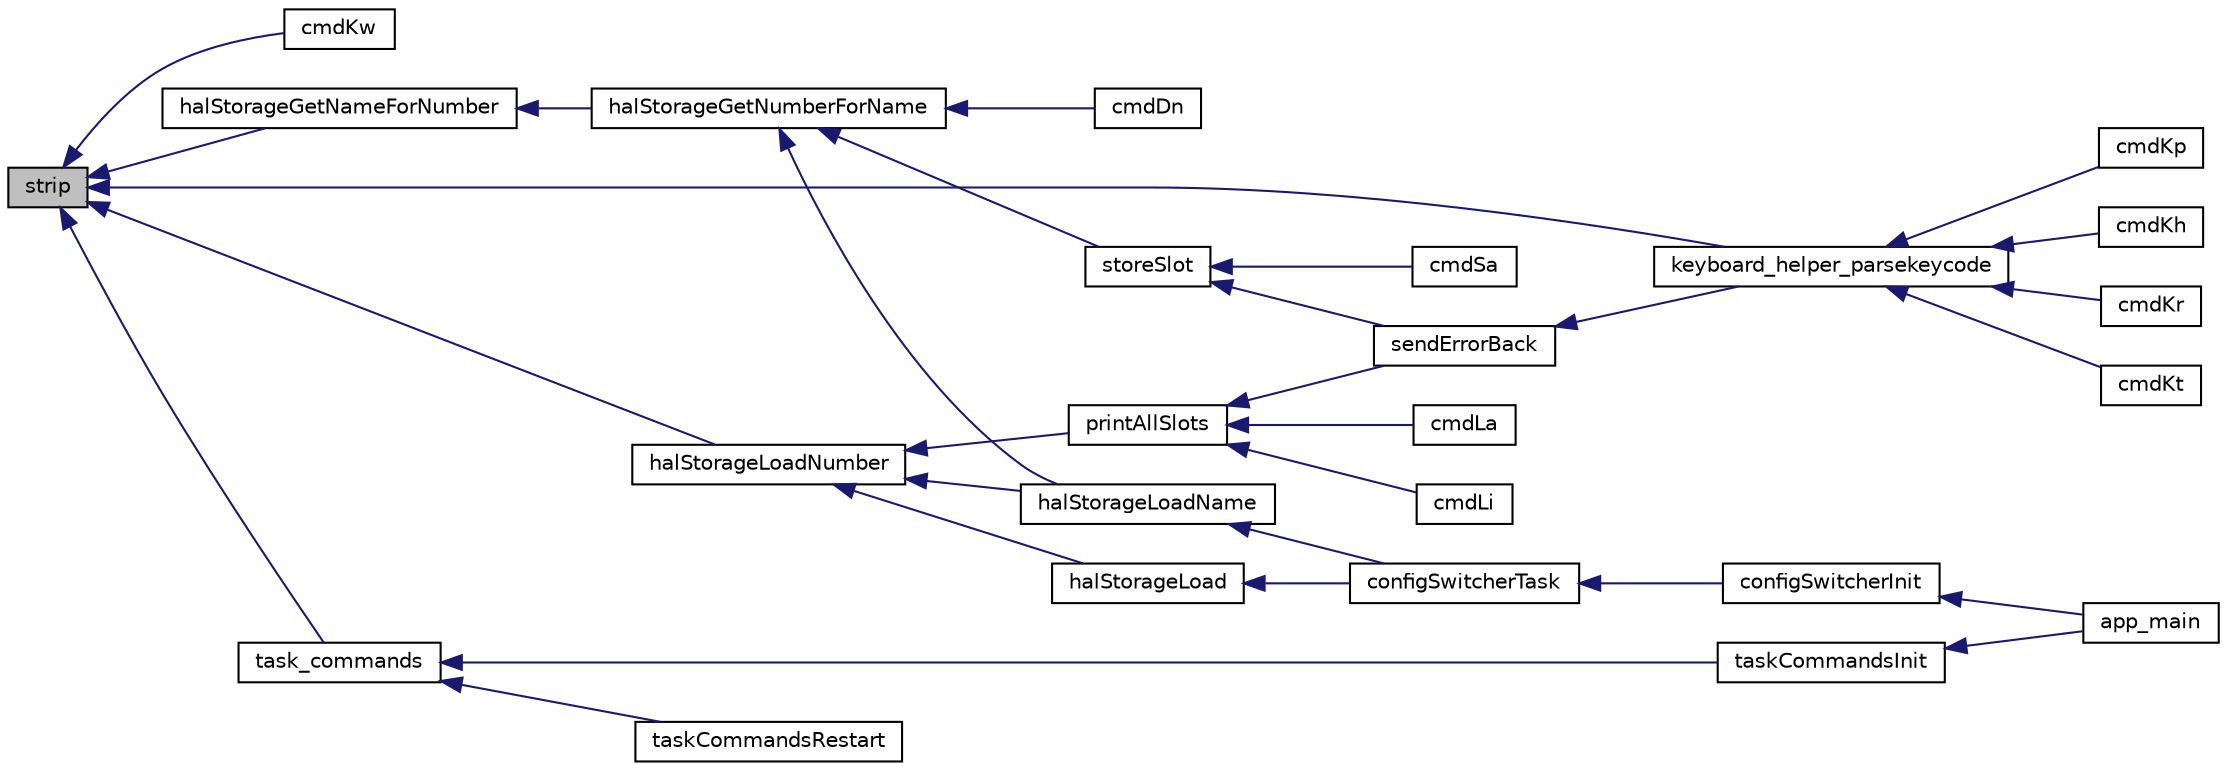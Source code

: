 digraph "strip"
{
  edge [fontname="Helvetica",fontsize="10",labelfontname="Helvetica",labelfontsize="10"];
  node [fontname="Helvetica",fontsize="10",shape=record];
  rankdir="LR";
  Node3 [label="strip",height=0.2,width=0.4,color="black", fillcolor="grey75", style="filled", fontcolor="black"];
  Node3 -> Node4 [dir="back",color="midnightblue",fontsize="10",style="solid",fontname="Helvetica"];
  Node4 [label="cmdKw",height=0.2,width=0.4,color="black", fillcolor="white", style="filled",URL="$task__commands_8c.html#a389420fc8d5f246aa59beb242ff294be"];
  Node3 -> Node5 [dir="back",color="midnightblue",fontsize="10",style="solid",fontname="Helvetica"];
  Node5 [label="halStorageGetNameForNumber",height=0.2,width=0.4,color="black", fillcolor="white", style="filled",URL="$hal__storage_8h.html#a2046481d14910cc6a5b0086a796f293b",tooltip="Get the name of a slot number. "];
  Node5 -> Node6 [dir="back",color="midnightblue",fontsize="10",style="solid",fontname="Helvetica"];
  Node6 [label="halStorageGetNumberForName",height=0.2,width=0.4,color="black", fillcolor="white", style="filled",URL="$hal__storage_8h.html#aae19bcf97360ccd7af4ddf906ff85141",tooltip="Get the number of a slotname. "];
  Node6 -> Node7 [dir="back",color="midnightblue",fontsize="10",style="solid",fontname="Helvetica"];
  Node7 [label="cmdDn",height=0.2,width=0.4,color="black", fillcolor="white", style="filled",URL="$task__commands_8c.html#ac030838bfc9da5b3dc3b3357b0606485"];
  Node6 -> Node8 [dir="back",color="midnightblue",fontsize="10",style="solid",fontname="Helvetica"];
  Node8 [label="storeSlot",height=0.2,width=0.4,color="black", fillcolor="white", style="filled",URL="$task__commands_8c.html#a78b669ea961463eb05d2016e0b41ff86",tooltip="Save current config to flash. "];
  Node8 -> Node9 [dir="back",color="midnightblue",fontsize="10",style="solid",fontname="Helvetica"];
  Node9 [label="sendErrorBack",height=0.2,width=0.4,color="black", fillcolor="white", style="filled",URL="$task__commands_8c.html#acea81ba8a182ae78feb2db6418fc1806"];
  Node9 -> Node10 [dir="back",color="midnightblue",fontsize="10",style="solid",fontname="Helvetica"];
  Node10 [label="keyboard_helper_parsekeycode",height=0.2,width=0.4,color="black", fillcolor="white", style="filled",URL="$task__commands_8c.html#a48f6d7719b9f1d99a9ead7c2aa623e22"];
  Node10 -> Node11 [dir="back",color="midnightblue",fontsize="10",style="solid",fontname="Helvetica"];
  Node11 [label="cmdKp",height=0.2,width=0.4,color="black", fillcolor="white", style="filled",URL="$task__commands_8c.html#a43e8a43643ac7048c95d0c6922dcdcd9"];
  Node10 -> Node12 [dir="back",color="midnightblue",fontsize="10",style="solid",fontname="Helvetica"];
  Node12 [label="cmdKh",height=0.2,width=0.4,color="black", fillcolor="white", style="filled",URL="$task__commands_8c.html#aec535c106610969fcf7b9589f08c4d6e"];
  Node10 -> Node13 [dir="back",color="midnightblue",fontsize="10",style="solid",fontname="Helvetica"];
  Node13 [label="cmdKr",height=0.2,width=0.4,color="black", fillcolor="white", style="filled",URL="$task__commands_8c.html#a8762283490f363d0f98506fa908a228c"];
  Node10 -> Node14 [dir="back",color="midnightblue",fontsize="10",style="solid",fontname="Helvetica"];
  Node14 [label="cmdKt",height=0.2,width=0.4,color="black", fillcolor="white", style="filled",URL="$task__commands_8c.html#ab90e3fb0ef55d084b15aae27f76ab0d9"];
  Node8 -> Node15 [dir="back",color="midnightblue",fontsize="10",style="solid",fontname="Helvetica"];
  Node15 [label="cmdSa",height=0.2,width=0.4,color="black", fillcolor="white", style="filled",URL="$task__commands_8c.html#ab06b29638d917a9356bda072e158449e"];
  Node6 -> Node16 [dir="back",color="midnightblue",fontsize="10",style="solid",fontname="Helvetica"];
  Node16 [label="halStorageLoadName",height=0.2,width=0.4,color="black", fillcolor="white", style="filled",URL="$hal__storage_8h.html#a57cdf5734cdbad3dbb5f18f71dd27501",tooltip="Load a slot by a slot name. "];
  Node16 -> Node17 [dir="back",color="midnightblue",fontsize="10",style="solid",fontname="Helvetica"];
  Node17 [label="configSwitcherTask",height=0.2,width=0.4,color="black", fillcolor="white", style="filled",URL="$config__switcher_8c.html#af5af5079d1982d42e165039e6de7e40a",tooltip="TASK - Config switcher task, internal config reloading. "];
  Node17 -> Node18 [dir="back",color="midnightblue",fontsize="10",style="solid",fontname="Helvetica"];
  Node18 [label="configSwitcherInit",height=0.2,width=0.4,color="black", fillcolor="white", style="filled",URL="$config__switcher_8h.html#aafed047c8d04b814a85239e031cbad7b",tooltip="Initializing the config switching functionality. "];
  Node18 -> Node19 [dir="back",color="midnightblue",fontsize="10",style="solid",fontname="Helvetica"];
  Node19 [label="app_main",height=0.2,width=0.4,color="black", fillcolor="white", style="filled",URL="$flipmouse__fabi__esp32__kbdmouse__main_8c.html#abce06be17fc37d675118a678a8100a36",tooltip="Main task, created by esp-idf. "];
  Node3 -> Node20 [dir="back",color="midnightblue",fontsize="10",style="solid",fontname="Helvetica"];
  Node20 [label="halStorageLoadNumber",height=0.2,width=0.4,color="black", fillcolor="white", style="filled",URL="$hal__storage_8h.html#a670ba7fad19e9a70672d73897785712f",tooltip="Load a slot by a slot number (starting with 0) "];
  Node20 -> Node21 [dir="back",color="midnightblue",fontsize="10",style="solid",fontname="Helvetica"];
  Node21 [label="printAllSlots",height=0.2,width=0.4,color="black", fillcolor="white", style="filled",URL="$task__commands_8c.html#ad59215648a26578c22baa7ceae099e0e",tooltip="Print the current slot configurations (general settings + VBs) "];
  Node21 -> Node9 [dir="back",color="midnightblue",fontsize="10",style="solid",fontname="Helvetica"];
  Node21 -> Node22 [dir="back",color="midnightblue",fontsize="10",style="solid",fontname="Helvetica"];
  Node22 [label="cmdLa",height=0.2,width=0.4,color="black", fillcolor="white", style="filled",URL="$task__commands_8c.html#aeefecfe074b759e4cb2d947aa2c26f98"];
  Node21 -> Node23 [dir="back",color="midnightblue",fontsize="10",style="solid",fontname="Helvetica"];
  Node23 [label="cmdLi",height=0.2,width=0.4,color="black", fillcolor="white", style="filled",URL="$task__commands_8c.html#ab54ad30076339911d3ffc3a8834a1958"];
  Node20 -> Node24 [dir="back",color="midnightblue",fontsize="10",style="solid",fontname="Helvetica"];
  Node24 [label="halStorageLoad",height=0.2,width=0.4,color="black", fillcolor="white", style="filled",URL="$hal__storage_8h.html#afffed2d32aac2287e95d943dd588db6c",tooltip="Load a slot by an action. "];
  Node24 -> Node17 [dir="back",color="midnightblue",fontsize="10",style="solid",fontname="Helvetica"];
  Node20 -> Node16 [dir="back",color="midnightblue",fontsize="10",style="solid",fontname="Helvetica"];
  Node3 -> Node10 [dir="back",color="midnightblue",fontsize="10",style="solid",fontname="Helvetica"];
  Node3 -> Node25 [dir="back",color="midnightblue",fontsize="10",style="solid",fontname="Helvetica"];
  Node25 [label="task_commands",height=0.2,width=0.4,color="black", fillcolor="white", style="filled",URL="$task__commands_8c.html#a7b36c39275d773aaedcb327ef4e1516f"];
  Node25 -> Node26 [dir="back",color="midnightblue",fontsize="10",style="solid",fontname="Helvetica"];
  Node26 [label="taskCommandsInit",height=0.2,width=0.4,color="black", fillcolor="white", style="filled",URL="$task__commands_8h.html#aedb896e40753227f80768e09d3748419",tooltip="Init the command parser. "];
  Node26 -> Node19 [dir="back",color="midnightblue",fontsize="10",style="solid",fontname="Helvetica"];
  Node25 -> Node27 [dir="back",color="midnightblue",fontsize="10",style="solid",fontname="Helvetica"];
  Node27 [label="taskCommandsRestart",height=0.2,width=0.4,color="black", fillcolor="white", style="filled",URL="$task__commands_8h.html#a26091155b4d85093239033d689f363d0",tooltip="Restart the command parser task. "];
}
